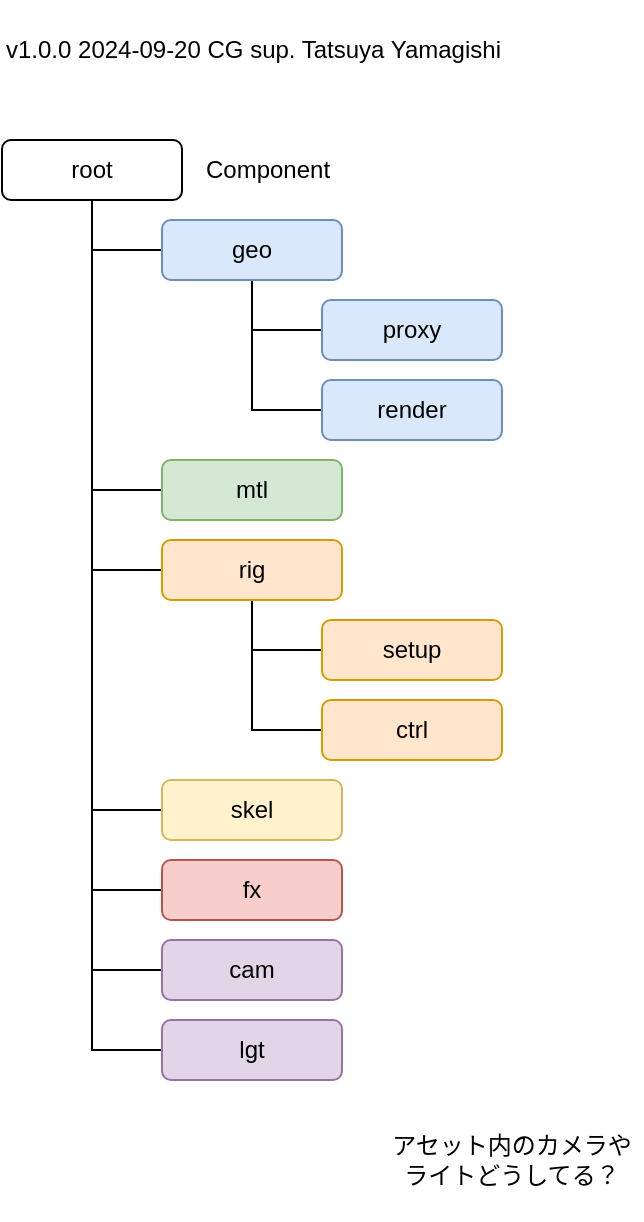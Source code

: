 <mxfile version="24.7.8">
  <diagram name="ページ1" id="oLyqS2X_22zeMCMgByBz">
    <mxGraphModel dx="1066" dy="734" grid="1" gridSize="10" guides="1" tooltips="1" connect="1" arrows="1" fold="1" page="1" pageScale="1" pageWidth="827" pageHeight="1169" math="0" shadow="0">
      <root>
        <mxCell id="0" />
        <mxCell id="1" parent="0" />
        <mxCell id="yHH3ighmBtEf2A8NmxbX-14" style="edgeStyle=orthogonalEdgeStyle;rounded=0;orthogonalLoop=1;jettySize=auto;html=1;entryX=0;entryY=0.5;entryDx=0;entryDy=0;endArrow=none;endFill=0;" parent="1" source="yHH3ighmBtEf2A8NmxbX-1" target="yHH3ighmBtEf2A8NmxbX-2" edge="1">
          <mxGeometry relative="1" as="geometry" />
        </mxCell>
        <mxCell id="yHH3ighmBtEf2A8NmxbX-17" style="edgeStyle=orthogonalEdgeStyle;rounded=0;orthogonalLoop=1;jettySize=auto;html=1;entryX=0;entryY=0.5;entryDx=0;entryDy=0;endArrow=none;endFill=0;" parent="1" source="yHH3ighmBtEf2A8NmxbX-1" target="yHH3ighmBtEf2A8NmxbX-9" edge="1">
          <mxGeometry relative="1" as="geometry" />
        </mxCell>
        <mxCell id="yHH3ighmBtEf2A8NmxbX-19" style="edgeStyle=orthogonalEdgeStyle;rounded=0;orthogonalLoop=1;jettySize=auto;html=1;entryX=0;entryY=0.5;entryDx=0;entryDy=0;endArrow=none;endFill=0;" parent="1" source="yHH3ighmBtEf2A8NmxbX-1" target="yHH3ighmBtEf2A8NmxbX-11" edge="1">
          <mxGeometry relative="1" as="geometry" />
        </mxCell>
        <mxCell id="yHH3ighmBtEf2A8NmxbX-22" style="edgeStyle=orthogonalEdgeStyle;rounded=0;orthogonalLoop=1;jettySize=auto;html=1;entryX=0;entryY=0.5;entryDx=0;entryDy=0;endArrow=none;endFill=0;" parent="1" source="yHH3ighmBtEf2A8NmxbX-1" target="yHH3ighmBtEf2A8NmxbX-8" edge="1">
          <mxGeometry relative="1" as="geometry" />
        </mxCell>
        <mxCell id="yHH3ighmBtEf2A8NmxbX-23" style="edgeStyle=orthogonalEdgeStyle;rounded=0;orthogonalLoop=1;jettySize=auto;html=1;entryX=0;entryY=0.5;entryDx=0;entryDy=0;endArrow=none;endFill=0;" parent="1" source="yHH3ighmBtEf2A8NmxbX-1" target="yHH3ighmBtEf2A8NmxbX-6" edge="1">
          <mxGeometry relative="1" as="geometry" />
        </mxCell>
        <mxCell id="yHH3ighmBtEf2A8NmxbX-24" style="edgeStyle=orthogonalEdgeStyle;rounded=0;orthogonalLoop=1;jettySize=auto;html=1;entryX=0;entryY=0.5;entryDx=0;entryDy=0;endArrow=none;endFill=0;" parent="1" source="yHH3ighmBtEf2A8NmxbX-1" target="yHH3ighmBtEf2A8NmxbX-5" edge="1">
          <mxGeometry relative="1" as="geometry" />
        </mxCell>
        <mxCell id="yHH3ighmBtEf2A8NmxbX-25" style="edgeStyle=orthogonalEdgeStyle;rounded=0;orthogonalLoop=1;jettySize=auto;html=1;entryX=0;entryY=0.5;entryDx=0;entryDy=0;endArrow=none;endFill=0;" parent="1" source="yHH3ighmBtEf2A8NmxbX-1" target="yHH3ighmBtEf2A8NmxbX-7" edge="1">
          <mxGeometry relative="1" as="geometry" />
        </mxCell>
        <mxCell id="yHH3ighmBtEf2A8NmxbX-1" value="root" style="rounded=1;whiteSpace=wrap;html=1;" parent="1" vertex="1">
          <mxGeometry x="80" y="120" width="90" height="30" as="geometry" />
        </mxCell>
        <mxCell id="yHH3ighmBtEf2A8NmxbX-15" style="edgeStyle=orthogonalEdgeStyle;rounded=0;orthogonalLoop=1;jettySize=auto;html=1;entryX=0;entryY=0.5;entryDx=0;entryDy=0;endArrow=none;endFill=0;" parent="1" source="yHH3ighmBtEf2A8NmxbX-2" target="yHH3ighmBtEf2A8NmxbX-3" edge="1">
          <mxGeometry relative="1" as="geometry" />
        </mxCell>
        <mxCell id="yHH3ighmBtEf2A8NmxbX-16" style="edgeStyle=orthogonalEdgeStyle;rounded=0;orthogonalLoop=1;jettySize=auto;html=1;entryX=0;entryY=0.5;entryDx=0;entryDy=0;endArrow=none;endFill=0;" parent="1" source="yHH3ighmBtEf2A8NmxbX-2" target="yHH3ighmBtEf2A8NmxbX-4" edge="1">
          <mxGeometry relative="1" as="geometry" />
        </mxCell>
        <mxCell id="yHH3ighmBtEf2A8NmxbX-2" value="geo" style="rounded=1;whiteSpace=wrap;html=1;fillColor=#dae8fc;strokeColor=#6c8ebf;" parent="1" vertex="1">
          <mxGeometry x="160" y="160" width="90" height="30" as="geometry" />
        </mxCell>
        <mxCell id="yHH3ighmBtEf2A8NmxbX-3" value="proxy" style="rounded=1;whiteSpace=wrap;html=1;fillColor=#dae8fc;strokeColor=#6c8ebf;" parent="1" vertex="1">
          <mxGeometry x="240" y="200" width="90" height="30" as="geometry" />
        </mxCell>
        <mxCell id="yHH3ighmBtEf2A8NmxbX-4" value="render" style="rounded=1;whiteSpace=wrap;html=1;fillColor=#dae8fc;strokeColor=#6c8ebf;" parent="1" vertex="1">
          <mxGeometry x="240" y="240" width="90" height="30" as="geometry" />
        </mxCell>
        <mxCell id="yHH3ighmBtEf2A8NmxbX-5" value="cam" style="rounded=1;whiteSpace=wrap;html=1;fillColor=#e1d5e7;strokeColor=#9673a6;" parent="1" vertex="1">
          <mxGeometry x="160" y="520" width="90" height="30" as="geometry" />
        </mxCell>
        <mxCell id="yHH3ighmBtEf2A8NmxbX-6" value="fx" style="rounded=1;whiteSpace=wrap;html=1;fillColor=#f8cecc;strokeColor=#b85450;" parent="1" vertex="1">
          <mxGeometry x="160" y="480" width="90" height="30" as="geometry" />
        </mxCell>
        <mxCell id="yHH3ighmBtEf2A8NmxbX-7" value="lgt" style="rounded=1;whiteSpace=wrap;html=1;fillColor=#e1d5e7;strokeColor=#9673a6;" parent="1" vertex="1">
          <mxGeometry x="160" y="560" width="90" height="30" as="geometry" />
        </mxCell>
        <mxCell id="yHH3ighmBtEf2A8NmxbX-8" value="skel" style="rounded=1;whiteSpace=wrap;html=1;fillColor=#fff2cc;strokeColor=#d6b656;" parent="1" vertex="1">
          <mxGeometry x="160" y="440" width="90" height="30" as="geometry" />
        </mxCell>
        <mxCell id="yHH3ighmBtEf2A8NmxbX-9" value="mtl" style="rounded=1;whiteSpace=wrap;html=1;fillColor=#d5e8d4;strokeColor=#82b366;" parent="1" vertex="1">
          <mxGeometry x="160" y="280" width="90" height="30" as="geometry" />
        </mxCell>
        <mxCell id="yHH3ighmBtEf2A8NmxbX-20" style="edgeStyle=orthogonalEdgeStyle;rounded=0;orthogonalLoop=1;jettySize=auto;html=1;entryX=0;entryY=0.5;entryDx=0;entryDy=0;endArrow=none;endFill=0;" parent="1" source="yHH3ighmBtEf2A8NmxbX-11" target="yHH3ighmBtEf2A8NmxbX-12" edge="1">
          <mxGeometry relative="1" as="geometry" />
        </mxCell>
        <mxCell id="yHH3ighmBtEf2A8NmxbX-21" style="edgeStyle=orthogonalEdgeStyle;rounded=0;orthogonalLoop=1;jettySize=auto;html=1;entryX=0;entryY=0.5;entryDx=0;entryDy=0;endArrow=none;endFill=0;" parent="1" source="yHH3ighmBtEf2A8NmxbX-11" target="yHH3ighmBtEf2A8NmxbX-13" edge="1">
          <mxGeometry relative="1" as="geometry" />
        </mxCell>
        <mxCell id="yHH3ighmBtEf2A8NmxbX-11" value="rig" style="rounded=1;whiteSpace=wrap;html=1;fillColor=#ffe6cc;strokeColor=#d79b00;" parent="1" vertex="1">
          <mxGeometry x="160" y="320" width="90" height="30" as="geometry" />
        </mxCell>
        <mxCell id="yHH3ighmBtEf2A8NmxbX-12" value="setup" style="rounded=1;whiteSpace=wrap;html=1;fillColor=#ffe6cc;strokeColor=#d79b00;" parent="1" vertex="1">
          <mxGeometry x="240" y="360" width="90" height="30" as="geometry" />
        </mxCell>
        <mxCell id="yHH3ighmBtEf2A8NmxbX-13" value="ctrl" style="rounded=1;whiteSpace=wrap;html=1;fillColor=#ffe6cc;strokeColor=#d79b00;" parent="1" vertex="1">
          <mxGeometry x="240" y="400" width="90" height="30" as="geometry" />
        </mxCell>
        <mxCell id="PFvn2iy4jWamOqJ9FFW1-1" value="v1.0.0 2024-09-20 CG sup. Tatsuya Yamagishi" style="text;strokeColor=none;align=left;fillColor=none;html=1;verticalAlign=middle;whiteSpace=wrap;rounded=0;" parent="1" vertex="1">
          <mxGeometry x="80" y="50" width="280" height="50" as="geometry" />
        </mxCell>
        <mxCell id="Ywsi99nj0ktf-RmTwbMT-1" value="アセット内のカメラやライトどうしてる？" style="text;strokeColor=none;align=center;fillColor=none;html=1;verticalAlign=middle;whiteSpace=wrap;rounded=0;" parent="1" vertex="1">
          <mxGeometry x="270" y="600" width="130" height="60" as="geometry" />
        </mxCell>
        <mxCell id="Ywsi99nj0ktf-RmTwbMT-3" value="Component" style="text;strokeColor=none;align=left;fillColor=none;html=1;verticalAlign=middle;whiteSpace=wrap;rounded=0;" parent="1" vertex="1">
          <mxGeometry x="180" y="120" width="180" height="30" as="geometry" />
        </mxCell>
      </root>
    </mxGraphModel>
  </diagram>
</mxfile>
